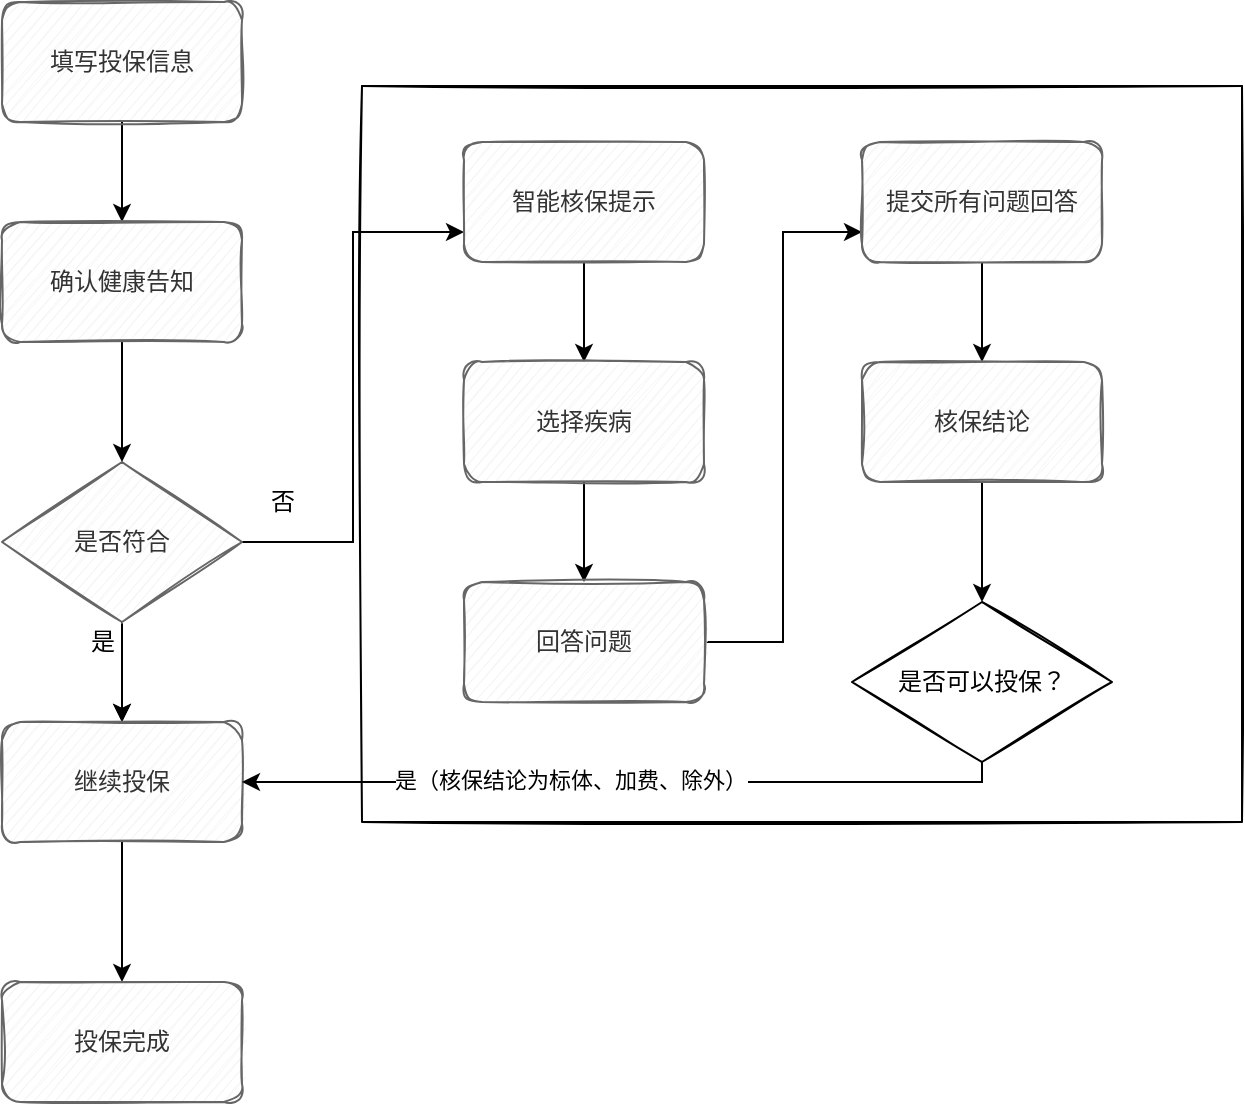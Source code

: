 <mxfile version="17.4.1" type="github">
  <diagram id="lrVLMUsgkKiTWm8jqJAo" name="Page-1">
    <mxGraphModel dx="1422" dy="762" grid="1" gridSize="10" guides="1" tooltips="1" connect="1" arrows="1" fold="1" page="1" pageScale="1" pageWidth="827" pageHeight="1169" math="0" shadow="0">
      <root>
        <mxCell id="0" />
        <mxCell id="1" parent="0" />
        <mxCell id="D6RFrWLNemOB4H1L4NGh-35" value="" style="edgeStyle=orthogonalEdgeStyle;rounded=0;orthogonalLoop=1;jettySize=auto;html=1;" edge="1" parent="1" source="D6RFrWLNemOB4H1L4NGh-1" target="D6RFrWLNemOB4H1L4NGh-2">
          <mxGeometry relative="1" as="geometry" />
        </mxCell>
        <mxCell id="D6RFrWLNemOB4H1L4NGh-1" value="填写投保信息" style="rounded=1;whiteSpace=wrap;html=1;fillColor=#f5f5f5;fontColor=#333333;strokeColor=#666666;gradientColor=none;glass=0;shadow=0;sketch=1;" vertex="1" parent="1">
          <mxGeometry x="140" y="140" width="120" height="60" as="geometry" />
        </mxCell>
        <mxCell id="D6RFrWLNemOB4H1L4NGh-36" value="" style="edgeStyle=orthogonalEdgeStyle;rounded=0;orthogonalLoop=1;jettySize=auto;html=1;" edge="1" parent="1" source="D6RFrWLNemOB4H1L4NGh-2" target="D6RFrWLNemOB4H1L4NGh-3">
          <mxGeometry relative="1" as="geometry" />
        </mxCell>
        <mxCell id="D6RFrWLNemOB4H1L4NGh-2" value="确认健康告知" style="rounded=1;whiteSpace=wrap;html=1;fillColor=#f5f5f5;fontColor=#333333;strokeColor=#666666;gradientColor=none;glass=0;shadow=0;sketch=1;" vertex="1" parent="1">
          <mxGeometry x="140" y="250" width="120" height="60" as="geometry" />
        </mxCell>
        <mxCell id="D6RFrWLNemOB4H1L4NGh-37" value="" style="edgeStyle=orthogonalEdgeStyle;rounded=0;orthogonalLoop=1;jettySize=auto;html=1;" edge="1" parent="1" source="D6RFrWLNemOB4H1L4NGh-3" target="D6RFrWLNemOB4H1L4NGh-4">
          <mxGeometry relative="1" as="geometry" />
        </mxCell>
        <mxCell id="D6RFrWLNemOB4H1L4NGh-39" style="edgeStyle=orthogonalEdgeStyle;rounded=0;orthogonalLoop=1;jettySize=auto;html=1;entryX=0;entryY=0.75;entryDx=0;entryDy=0;" edge="1" parent="1" source="D6RFrWLNemOB4H1L4NGh-3" target="D6RFrWLNemOB4H1L4NGh-7">
          <mxGeometry relative="1" as="geometry" />
        </mxCell>
        <mxCell id="D6RFrWLNemOB4H1L4NGh-40" value="" style="edgeStyle=orthogonalEdgeStyle;rounded=0;orthogonalLoop=1;jettySize=auto;html=1;" edge="1" parent="1" source="D6RFrWLNemOB4H1L4NGh-3" target="D6RFrWLNemOB4H1L4NGh-4">
          <mxGeometry relative="1" as="geometry" />
        </mxCell>
        <mxCell id="D6RFrWLNemOB4H1L4NGh-3" value="是否符合" style="rhombus;whiteSpace=wrap;html=1;shadow=0;glass=0;sketch=1;fillColor=#f5f5f5;fontColor=#333333;strokeColor=#666666;" vertex="1" parent="1">
          <mxGeometry x="140" y="370" width="120" height="80" as="geometry" />
        </mxCell>
        <mxCell id="D6RFrWLNemOB4H1L4NGh-38" value="" style="edgeStyle=orthogonalEdgeStyle;rounded=0;orthogonalLoop=1;jettySize=auto;html=1;" edge="1" parent="1" source="D6RFrWLNemOB4H1L4NGh-4" target="D6RFrWLNemOB4H1L4NGh-5">
          <mxGeometry relative="1" as="geometry" />
        </mxCell>
        <mxCell id="D6RFrWLNemOB4H1L4NGh-4" value="继续投保" style="rounded=1;whiteSpace=wrap;html=1;fillColor=#f5f5f5;fontColor=#333333;strokeColor=#666666;gradientColor=none;glass=0;shadow=0;sketch=1;" vertex="1" parent="1">
          <mxGeometry x="140" y="500" width="120" height="60" as="geometry" />
        </mxCell>
        <mxCell id="D6RFrWLNemOB4H1L4NGh-5" value="投保完成" style="rounded=1;whiteSpace=wrap;html=1;fillColor=#f5f5f5;fontColor=#333333;strokeColor=#666666;gradientColor=none;glass=0;shadow=0;sketch=1;" vertex="1" parent="1">
          <mxGeometry x="140" y="630" width="120" height="60" as="geometry" />
        </mxCell>
        <mxCell id="D6RFrWLNemOB4H1L4NGh-6" value="" style="swimlane;startSize=0;shadow=0;glass=0;sketch=1;fillColor=#FFFFFF;gradientColor=none;" vertex="1" parent="1">
          <mxGeometry x="320" y="182" width="440" height="368" as="geometry" />
        </mxCell>
        <mxCell id="D6RFrWLNemOB4H1L4NGh-43" value="" style="edgeStyle=orthogonalEdgeStyle;rounded=0;orthogonalLoop=1;jettySize=auto;html=1;" edge="1" parent="D6RFrWLNemOB4H1L4NGh-6" source="D6RFrWLNemOB4H1L4NGh-7" target="D6RFrWLNemOB4H1L4NGh-10">
          <mxGeometry relative="1" as="geometry" />
        </mxCell>
        <mxCell id="D6RFrWLNemOB4H1L4NGh-7" value="智能核保提示" style="rounded=1;whiteSpace=wrap;html=1;fillColor=#f5f5f5;fontColor=#333333;strokeColor=#666666;gradientColor=none;glass=0;shadow=0;sketch=1;" vertex="1" parent="D6RFrWLNemOB4H1L4NGh-6">
          <mxGeometry x="51" y="28" width="120" height="60" as="geometry" />
        </mxCell>
        <mxCell id="D6RFrWLNemOB4H1L4NGh-44" value="" style="edgeStyle=orthogonalEdgeStyle;rounded=0;orthogonalLoop=1;jettySize=auto;html=1;" edge="1" parent="D6RFrWLNemOB4H1L4NGh-6" source="D6RFrWLNemOB4H1L4NGh-10" target="D6RFrWLNemOB4H1L4NGh-23">
          <mxGeometry relative="1" as="geometry" />
        </mxCell>
        <mxCell id="D6RFrWLNemOB4H1L4NGh-10" value="选择疾病" style="rounded=1;whiteSpace=wrap;html=1;fillColor=#f5f5f5;fontColor=#333333;strokeColor=#666666;gradientColor=none;glass=0;shadow=0;sketch=1;" vertex="1" parent="D6RFrWLNemOB4H1L4NGh-6">
          <mxGeometry x="51" y="138" width="120" height="60" as="geometry" />
        </mxCell>
        <mxCell id="D6RFrWLNemOB4H1L4NGh-45" style="edgeStyle=orthogonalEdgeStyle;rounded=0;orthogonalLoop=1;jettySize=auto;html=1;entryX=0;entryY=0.75;entryDx=0;entryDy=0;" edge="1" parent="D6RFrWLNemOB4H1L4NGh-6" source="D6RFrWLNemOB4H1L4NGh-23" target="D6RFrWLNemOB4H1L4NGh-28">
          <mxGeometry relative="1" as="geometry" />
        </mxCell>
        <mxCell id="D6RFrWLNemOB4H1L4NGh-23" value="回答问题" style="rounded=1;whiteSpace=wrap;html=1;fillColor=#f5f5f5;fontColor=#333333;strokeColor=#666666;gradientColor=none;glass=0;shadow=0;sketch=1;" vertex="1" parent="D6RFrWLNemOB4H1L4NGh-6">
          <mxGeometry x="51" y="248" width="120" height="60" as="geometry" />
        </mxCell>
        <mxCell id="D6RFrWLNemOB4H1L4NGh-46" value="" style="edgeStyle=orthogonalEdgeStyle;rounded=0;orthogonalLoop=1;jettySize=auto;html=1;" edge="1" parent="D6RFrWLNemOB4H1L4NGh-6" source="D6RFrWLNemOB4H1L4NGh-28" target="D6RFrWLNemOB4H1L4NGh-34">
          <mxGeometry relative="1" as="geometry" />
        </mxCell>
        <mxCell id="D6RFrWLNemOB4H1L4NGh-28" value="提交所有问题回答" style="rounded=1;whiteSpace=wrap;html=1;fillColor=#f5f5f5;fontColor=#333333;strokeColor=#666666;gradientColor=none;glass=0;shadow=0;sketch=1;" vertex="1" parent="D6RFrWLNemOB4H1L4NGh-6">
          <mxGeometry x="250" y="28" width="120" height="60" as="geometry" />
        </mxCell>
        <mxCell id="D6RFrWLNemOB4H1L4NGh-48" value="" style="edgeStyle=orthogonalEdgeStyle;rounded=0;orthogonalLoop=1;jettySize=auto;html=1;" edge="1" parent="D6RFrWLNemOB4H1L4NGh-6" source="D6RFrWLNemOB4H1L4NGh-34" target="D6RFrWLNemOB4H1L4NGh-47">
          <mxGeometry relative="1" as="geometry" />
        </mxCell>
        <mxCell id="D6RFrWLNemOB4H1L4NGh-34" value="核保结论" style="rounded=1;whiteSpace=wrap;html=1;fillColor=#f5f5f5;fontColor=#333333;strokeColor=#666666;gradientColor=none;glass=0;shadow=0;sketch=1;" vertex="1" parent="D6RFrWLNemOB4H1L4NGh-6">
          <mxGeometry x="250" y="138" width="120" height="60" as="geometry" />
        </mxCell>
        <mxCell id="D6RFrWLNemOB4H1L4NGh-47" value="是否可以投保？" style="rhombus;whiteSpace=wrap;html=1;shadow=0;glass=0;sketch=1;fillColor=#FFFFFF;gradientColor=none;" vertex="1" parent="D6RFrWLNemOB4H1L4NGh-6">
          <mxGeometry x="245" y="258" width="130" height="80" as="geometry" />
        </mxCell>
        <mxCell id="D6RFrWLNemOB4H1L4NGh-41" value="是" style="text;html=1;align=center;verticalAlign=middle;resizable=0;points=[];autosize=1;strokeColor=none;fillColor=none;" vertex="1" parent="1">
          <mxGeometry x="175" y="450" width="30" height="20" as="geometry" />
        </mxCell>
        <mxCell id="D6RFrWLNemOB4H1L4NGh-42" value="否" style="text;html=1;align=center;verticalAlign=middle;resizable=0;points=[];autosize=1;strokeColor=none;fillColor=none;" vertex="1" parent="1">
          <mxGeometry x="265" y="380" width="30" height="20" as="geometry" />
        </mxCell>
        <mxCell id="D6RFrWLNemOB4H1L4NGh-49" style="edgeStyle=orthogonalEdgeStyle;rounded=0;orthogonalLoop=1;jettySize=auto;html=1;" edge="1" parent="1" source="D6RFrWLNemOB4H1L4NGh-47" target="D6RFrWLNemOB4H1L4NGh-4">
          <mxGeometry relative="1" as="geometry">
            <Array as="points">
              <mxPoint x="630" y="530" />
            </Array>
          </mxGeometry>
        </mxCell>
        <mxCell id="D6RFrWLNemOB4H1L4NGh-50" value="是（核保结论为标体、加费、除外）" style="edgeLabel;html=1;align=center;verticalAlign=middle;resizable=0;points=[];" vertex="1" connectable="0" parent="D6RFrWLNemOB4H1L4NGh-49">
          <mxGeometry x="0.137" y="-1" relative="1" as="geometry">
            <mxPoint as="offset" />
          </mxGeometry>
        </mxCell>
      </root>
    </mxGraphModel>
  </diagram>
</mxfile>
